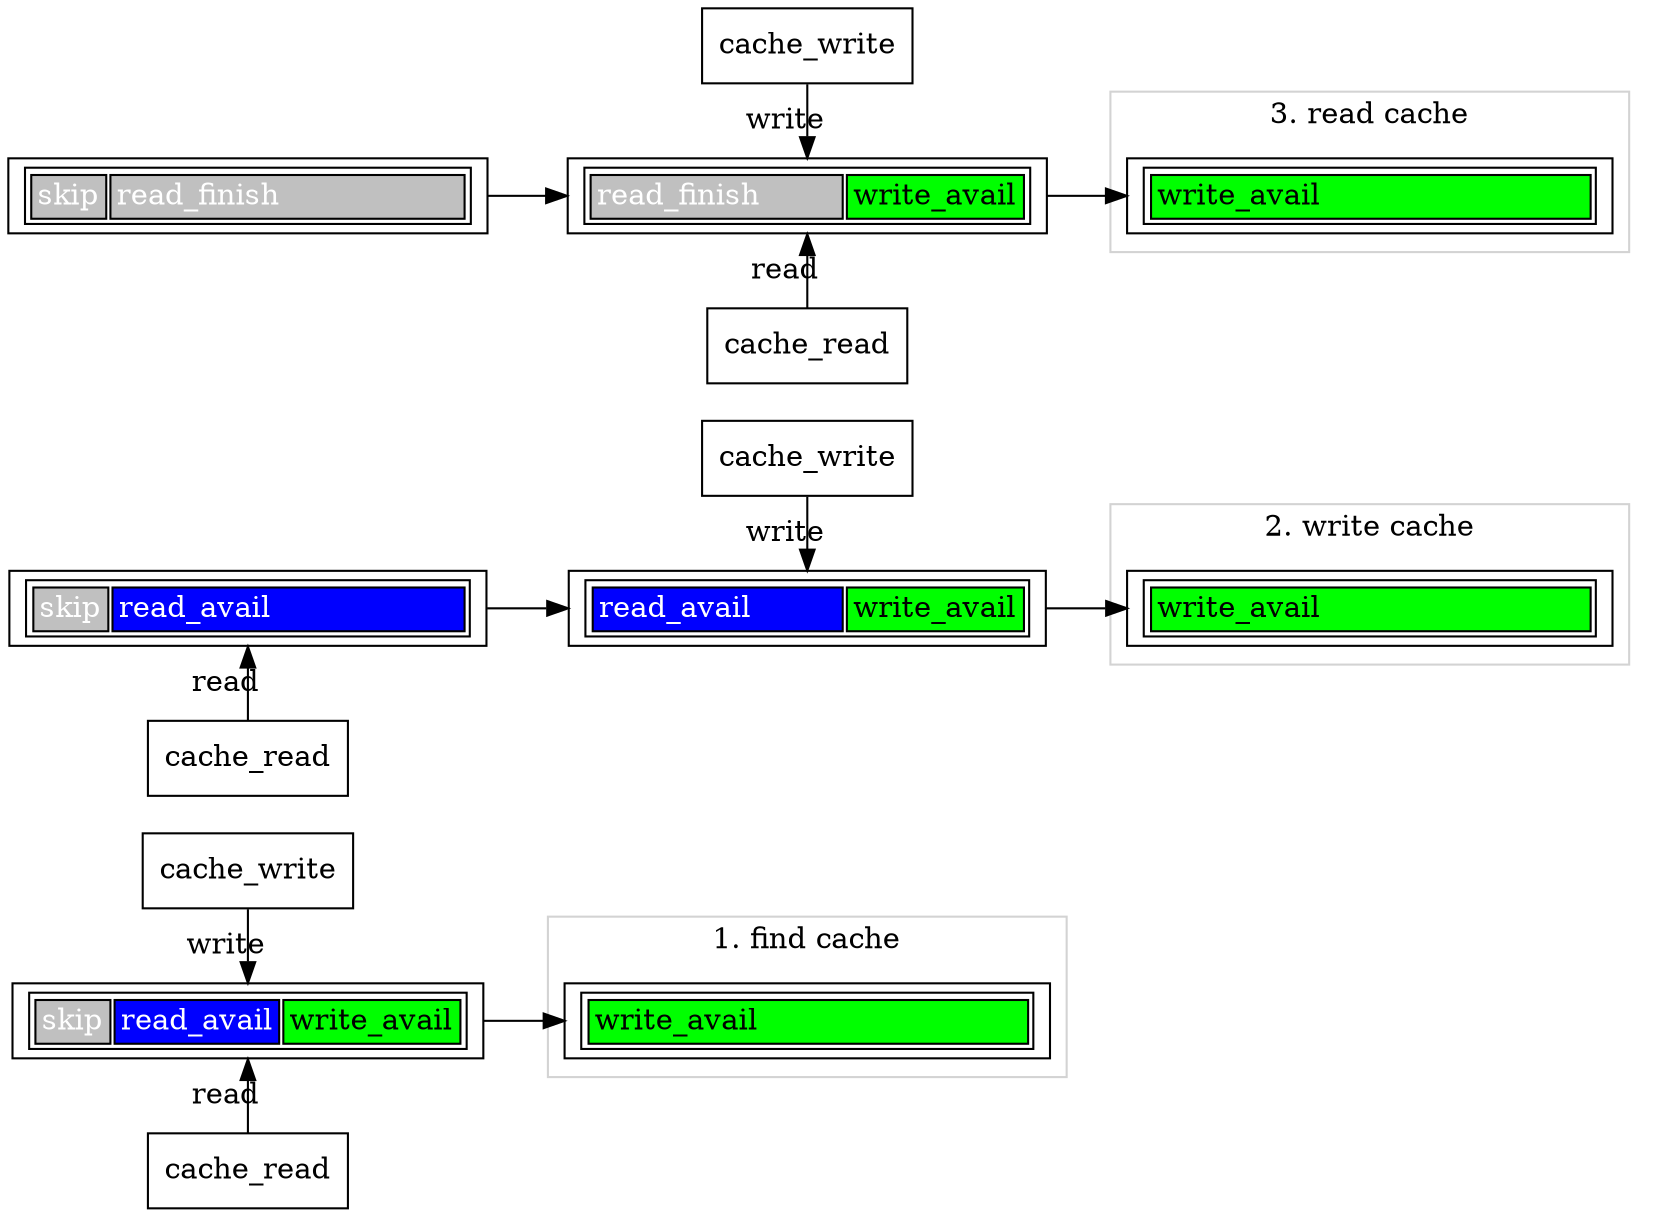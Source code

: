 digraph iobufferblock {
/* 把节点的默认形状设为矩形record，默认的是圆角矩形Mrecord */
// FIXME: record rank=same failed
//node [shape = record];
node [shape = box];
rankdir="LR"


    subgraph ref_buf1 {
        rank="same";
        cache_write1 -> struct1 [label="write"];
        struct1 -> cache_read1 [label="read"; dir=back;];
    }

    subgraph cluster_1 {
        rankdir="TD"
        color=lightgrey;
        node [shape = record];
        struct1 -> struct2;
        // FIXME: test failed
        //cache_read1 -> struct1 -> cache_write1;
        //{rank=same; cache_read1; cache_write1; struct1; }
        label = "1. find cache";
    }

    subgraph read_buf2 {
        rank="same";
        struct3 -> cache_read2 [label="read"; dir=back;];
    }

    subgraph write_buf2 {
        rank="same";
        cache_write2 -> struct4 [label="write"];
    }

    subgraph cluster_2 {
        rankdir="TD"
        color=lightgrey;
        node [shape = record];
        struct3 -> struct4 -> struct5;
        label = "2. write cache";
    }

    subgraph {
        rank="same";
        cache_write3 -> struct7 [label="write"];
        struct7 -> cache_read3 [label="read"; dir=back;];
        cache_write2;
    }

    {rank=same; struct6;}


    subgraph cluster_3 {
        rankdir="TD"
        color=lightgrey;
        node [shape = record];
        struct6 -> struct7 -> struct8;
        label = "3. read cache";
    }


struct1 [label=<<TABLE>
    <TR>
        <TD PORT="f1" BGCOLOR="gray"><FONT COLOR="white">skip</FONT></TD>
        <TD PORT="f2" BGCOLOR="blue"><FONT COLOR="white">read_avail</FONT></TD>
        <TD PORT="f3" BGCOLOR="green"><FONT COLOR="black">write_avail</FONT></TD>
    </TR>
    </TABLE>>];

struct2 [label=<<TABLE>
    <TR>
        <TD PORT="f3" BGCOLOR="green"><FONT COLOR="black">write_avail                            </FONT></TD>
    </TR>
    </TABLE>>];

struct3 [label=<<TABLE>
    <TR>
        <TD PORT="f1" BGCOLOR="gray"><FONT COLOR="white">skip</FONT></TD>
        <TD PORT="f2" BGCOLOR="blue"><FONT COLOR="white">read_avail                    </FONT></TD>
    </TR>
    </TABLE>>];

struct4 [label=<<TABLE>
    <TR>
        <TD PORT="f2" BGCOLOR="blue"><FONT COLOR="white">read_avail         </FONT></TD>
        <TD PORT="f3" BGCOLOR="green"><FONT COLOR="black">write_avail</FONT></TD>
    </TR>
    </TABLE>>];

struct5 [label=<<TABLE>
    <TR>
        <TD PORT="f3" BGCOLOR="green"><FONT COLOR="black">write_avail                            </FONT></TD>
    </TR>
    </TABLE>>];

struct6 [label=<<TABLE>
    <TR>
        <TD PORT="f1" BGCOLOR="gray"><FONT COLOR="white">skip</FONT></TD>
        <TD PORT="f2" BGCOLOR="gray"><FONT COLOR="white">read_finish                   </FONT></TD>
    </TR>
    </TABLE>>];

struct7 [label=<<TABLE>
    <TR>
        <TD PORT="f2" BGCOLOR="gray"><FONT COLOR="white">read_finish        </FONT></TD>
        <TD PORT="f3" BGCOLOR="green"><FONT COLOR="black">write_avail</FONT></TD>
    </TR>
    </TABLE>>];

struct8 [label=<<TABLE>
    <TR>
        <TD PORT="f3" BGCOLOR="green"><FONT COLOR="black">write_avail                            </FONT></TD>
    </TR>
    </TABLE>>];

// shape=record; failed
cache_read1 [shape=box; label="cache_read"];
cache_write1 [shape=box; label="cache_write"];
cache_read2 [shape=box; label="cache_read"];
cache_write2 [shape=box; label="cache_write"];
cache_read3 [shape=box; label="cache_read"];
cache_write3 [shape=box; label="cache_write"];

}
